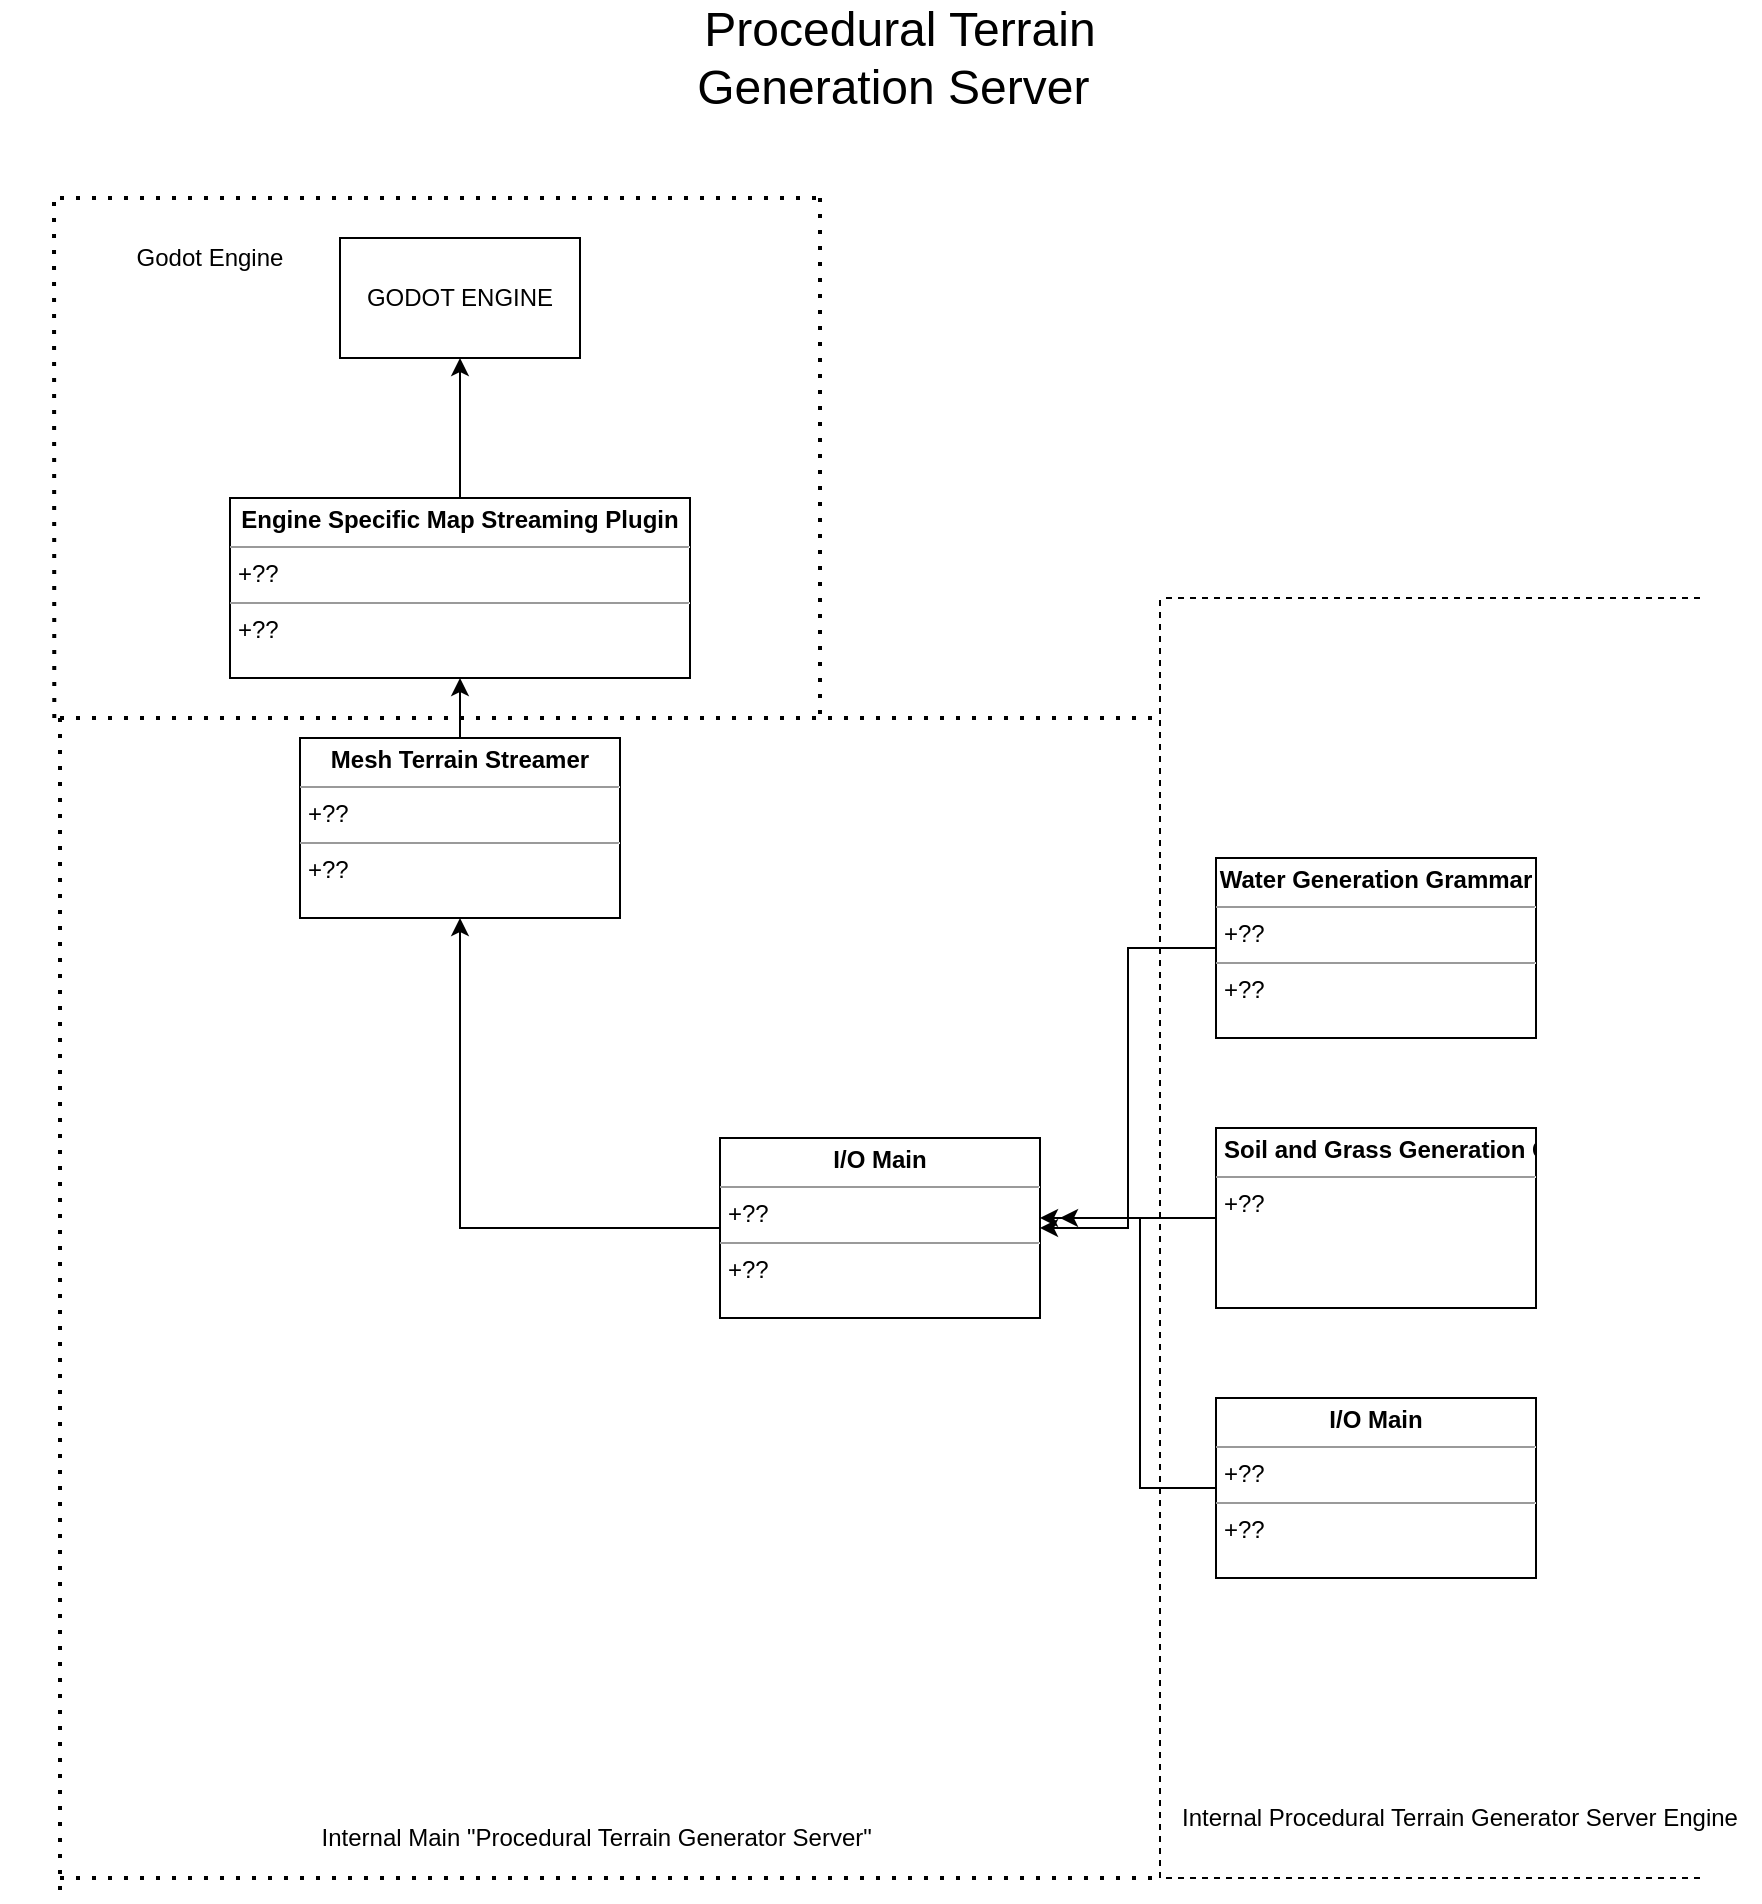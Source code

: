 <mxfile version="14.6.13" type="device"><diagram id="C5RBs43oDa-KdzZeNtuy" name="Page-1"><mxGraphModel dx="1609" dy="489" grid="1" gridSize="10" guides="1" tooltips="1" connect="1" arrows="1" fold="1" page="1" pageScale="1" pageWidth="827" pageHeight="1169" math="0" shadow="0"><root><mxCell id="WIyWlLk6GJQsqaUBKTNV-0"/><mxCell id="WIyWlLk6GJQsqaUBKTNV-1" parent="WIyWlLk6GJQsqaUBKTNV-0"/><mxCell id="AstS_UNEjoIKx85I2bD4-12" style="edgeStyle=orthogonalEdgeStyle;rounded=0;orthogonalLoop=1;jettySize=auto;html=1;" parent="WIyWlLk6GJQsqaUBKTNV-1" source="AstS_UNEjoIKx85I2bD4-8" target="AstS_UNEjoIKx85I2bD4-11" edge="1"><mxGeometry relative="1" as="geometry"/></mxCell><mxCell id="AstS_UNEjoIKx85I2bD4-8" value="&lt;p style=&quot;margin: 0px ; margin-top: 4px ; text-align: center&quot;&gt;&lt;b&gt;Mesh Terrain Streamer&lt;/b&gt;&lt;/p&gt;&lt;hr size=&quot;1&quot;&gt;&lt;p style=&quot;margin: 0px ; margin-left: 4px&quot;&gt;+??&lt;/p&gt;&lt;hr size=&quot;1&quot;&gt;&lt;p style=&quot;margin: 0px ; margin-left: 4px&quot;&gt;+??&lt;/p&gt;" style="verticalAlign=top;align=left;overflow=fill;fontSize=12;fontFamily=Helvetica;html=1;" parent="WIyWlLk6GJQsqaUBKTNV-1" vertex="1"><mxGeometry x="120" y="390" width="160" height="90" as="geometry"/></mxCell><mxCell id="AstS_UNEjoIKx85I2bD4-9" value="&lt;font style=&quot;font-size: 24px&quot;&gt;Procedural Terrain Generation Server&amp;nbsp;&lt;/font&gt;" style="text;html=1;strokeColor=none;fillColor=none;align=center;verticalAlign=middle;whiteSpace=wrap;rounded=0;" parent="WIyWlLk6GJQsqaUBKTNV-1" vertex="1"><mxGeometry x="262" y="40" width="316" height="20" as="geometry"/></mxCell><mxCell id="Ck2iwy1a3TV7cUWM1j-J-0" style="edgeStyle=orthogonalEdgeStyle;rounded=0;orthogonalLoop=1;jettySize=auto;html=1;entryX=0.5;entryY=1;entryDx=0;entryDy=0;" parent="WIyWlLk6GJQsqaUBKTNV-1" source="AstS_UNEjoIKx85I2bD4-10" target="AstS_UNEjoIKx85I2bD4-8" edge="1"><mxGeometry relative="1" as="geometry"/></mxCell><mxCell id="AstS_UNEjoIKx85I2bD4-10" value="&lt;p style=&quot;margin: 0px ; margin-top: 4px ; text-align: center&quot;&gt;&lt;b&gt;I/O Main&lt;/b&gt;&lt;/p&gt;&lt;hr size=&quot;1&quot;&gt;&lt;p style=&quot;margin: 0px ; margin-left: 4px&quot;&gt;+??&lt;/p&gt;&lt;hr size=&quot;1&quot;&gt;&lt;p style=&quot;margin: 0px ; margin-left: 4px&quot;&gt;+??&lt;/p&gt;" style="verticalAlign=top;align=left;overflow=fill;fontSize=12;fontFamily=Helvetica;html=1;" parent="WIyWlLk6GJQsqaUBKTNV-1" vertex="1"><mxGeometry x="330" y="590" width="160" height="90" as="geometry"/></mxCell><mxCell id="Ck2iwy1a3TV7cUWM1j-J-2" style="edgeStyle=orthogonalEdgeStyle;rounded=0;orthogonalLoop=1;jettySize=auto;html=1;" parent="WIyWlLk6GJQsqaUBKTNV-1" source="AstS_UNEjoIKx85I2bD4-11" target="Ck2iwy1a3TV7cUWM1j-J-1" edge="1"><mxGeometry relative="1" as="geometry"/></mxCell><mxCell id="AstS_UNEjoIKx85I2bD4-11" value="&lt;p style=&quot;margin: 0px ; margin-top: 4px ; text-align: center&quot;&gt;&lt;b&gt;Engine Specific Map Streaming Plugin&lt;/b&gt;&lt;/p&gt;&lt;hr size=&quot;1&quot;&gt;&lt;p style=&quot;margin: 0px ; margin-left: 4px&quot;&gt;+??&lt;/p&gt;&lt;hr size=&quot;1&quot;&gt;&lt;p style=&quot;margin: 0px ; margin-left: 4px&quot;&gt;+??&lt;/p&gt;" style="verticalAlign=top;align=left;overflow=fill;fontSize=12;fontFamily=Helvetica;html=1;" parent="WIyWlLk6GJQsqaUBKTNV-1" vertex="1"><mxGeometry x="85" y="270" width="230" height="90" as="geometry"/></mxCell><mxCell id="AstS_UNEjoIKx85I2bD4-16" style="edgeStyle=orthogonalEdgeStyle;rounded=0;orthogonalLoop=1;jettySize=auto;html=1;entryX=1;entryY=0.5;entryDx=0;entryDy=0;" parent="WIyWlLk6GJQsqaUBKTNV-1" source="AstS_UNEjoIKx85I2bD4-13" target="AstS_UNEjoIKx85I2bD4-10" edge="1"><mxGeometry relative="1" as="geometry"/></mxCell><mxCell id="AstS_UNEjoIKx85I2bD4-13" value="&lt;p style=&quot;margin: 0px ; margin-top: 4px ; text-align: center&quot;&gt;&lt;b&gt;Water Generation Grammar&lt;/b&gt;&lt;/p&gt;&lt;hr size=&quot;1&quot;&gt;&lt;p style=&quot;margin: 0px ; margin-left: 4px&quot;&gt;+??&lt;/p&gt;&lt;hr size=&quot;1&quot;&gt;&lt;p style=&quot;margin: 0px ; margin-left: 4px&quot;&gt;+??&lt;/p&gt;" style="verticalAlign=top;align=left;overflow=fill;fontSize=12;fontFamily=Helvetica;html=1;" parent="WIyWlLk6GJQsqaUBKTNV-1" vertex="1"><mxGeometry x="578" y="450" width="160" height="90" as="geometry"/></mxCell><mxCell id="AstS_UNEjoIKx85I2bD4-17" style="edgeStyle=orthogonalEdgeStyle;rounded=0;orthogonalLoop=1;jettySize=auto;html=1;" parent="WIyWlLk6GJQsqaUBKTNV-1" source="AstS_UNEjoIKx85I2bD4-14" edge="1"><mxGeometry relative="1" as="geometry"><mxPoint x="500" y="630" as="targetPoint"/></mxGeometry></mxCell><mxCell id="AstS_UNEjoIKx85I2bD4-14" value="&lt;p style=&quot;margin: 0px ; margin-top: 4px ; text-align: center&quot;&gt;&lt;/p&gt;&lt;p style=&quot;margin: 0px ; margin-left: 4px&quot;&gt;&lt;b&gt;Soil and Grass Generation Grammar&lt;/b&gt;+??&lt;/p&gt;&lt;hr size=&quot;1&quot;&gt;&lt;p style=&quot;margin: 0px ; margin-left: 4px&quot;&gt;+??&lt;/p&gt;" style="verticalAlign=top;align=left;overflow=fill;fontSize=12;fontFamily=Helvetica;html=1;" parent="WIyWlLk6GJQsqaUBKTNV-1" vertex="1"><mxGeometry x="578" y="585" width="160" height="90" as="geometry"/></mxCell><mxCell id="AstS_UNEjoIKx85I2bD4-18" style="edgeStyle=orthogonalEdgeStyle;rounded=0;orthogonalLoop=1;jettySize=auto;html=1;" parent="WIyWlLk6GJQsqaUBKTNV-1" source="AstS_UNEjoIKx85I2bD4-15" edge="1"><mxGeometry relative="1" as="geometry"><mxPoint x="490" y="630" as="targetPoint"/><Array as="points"><mxPoint x="540" y="765"/><mxPoint x="540" y="630"/></Array></mxGeometry></mxCell><mxCell id="AstS_UNEjoIKx85I2bD4-15" value="&lt;p style=&quot;margin: 0px ; margin-top: 4px ; text-align: center&quot;&gt;&lt;b&gt;I/O Main&lt;/b&gt;&lt;/p&gt;&lt;hr size=&quot;1&quot;&gt;&lt;p style=&quot;margin: 0px ; margin-left: 4px&quot;&gt;+??&lt;/p&gt;&lt;hr size=&quot;1&quot;&gt;&lt;p style=&quot;margin: 0px ; margin-left: 4px&quot;&gt;+??&lt;/p&gt;" style="verticalAlign=top;align=left;overflow=fill;fontSize=12;fontFamily=Helvetica;html=1;" parent="WIyWlLk6GJQsqaUBKTNV-1" vertex="1"><mxGeometry x="578" y="720" width="160" height="90" as="geometry"/></mxCell><mxCell id="AstS_UNEjoIKx85I2bD4-19" value="" style="endArrow=none;dashed=1;html=1;" parent="WIyWlLk6GJQsqaUBKTNV-1" edge="1"><mxGeometry width="50" height="50" relative="1" as="geometry"><mxPoint x="550" y="960" as="sourcePoint"/><mxPoint x="550" y="320" as="targetPoint"/></mxGeometry></mxCell><mxCell id="AstS_UNEjoIKx85I2bD4-20" value="" style="endArrow=none;dashed=1;html=1;" parent="WIyWlLk6GJQsqaUBKTNV-1" edge="1"><mxGeometry width="50" height="50" relative="1" as="geometry"><mxPoint x="820" y="320" as="sourcePoint"/><mxPoint x="550" y="320" as="targetPoint"/><Array as="points"><mxPoint x="690" y="320"/></Array></mxGeometry></mxCell><mxCell id="AstS_UNEjoIKx85I2bD4-21" value="" style="endArrow=none;dashed=1;html=1;" parent="WIyWlLk6GJQsqaUBKTNV-1" edge="1"><mxGeometry width="50" height="50" relative="1" as="geometry"><mxPoint x="820" y="960" as="sourcePoint"/><mxPoint x="550" y="960" as="targetPoint"/><Array as="points"><mxPoint x="690" y="960"/></Array></mxGeometry></mxCell><mxCell id="Ck2iwy1a3TV7cUWM1j-J-1" value="GODOT ENGINE" style="rounded=0;whiteSpace=wrap;html=1;" parent="WIyWlLk6GJQsqaUBKTNV-1" vertex="1"><mxGeometry x="140" y="140" width="120" height="60" as="geometry"/></mxCell><mxCell id="Ck2iwy1a3TV7cUWM1j-J-3" value="" style="endArrow=none;dashed=1;html=1;dashPattern=1 3;strokeWidth=2;" parent="WIyWlLk6GJQsqaUBKTNV-1" edge="1"><mxGeometry width="50" height="50" relative="1" as="geometry"><mxPoint y="380" as="sourcePoint"/><mxPoint x="550" y="380" as="targetPoint"/></mxGeometry></mxCell><mxCell id="Ck2iwy1a3TV7cUWM1j-J-4" value="" style="endArrow=none;dashed=1;html=1;dashPattern=1 3;strokeWidth=2;" parent="WIyWlLk6GJQsqaUBKTNV-1" edge="1"><mxGeometry width="50" height="50" relative="1" as="geometry"><mxPoint y="380" as="sourcePoint"/><mxPoint y="970" as="targetPoint"/></mxGeometry></mxCell><mxCell id="Ck2iwy1a3TV7cUWM1j-J-5" value="" style="endArrow=none;dashed=1;html=1;dashPattern=1 3;strokeWidth=2;" parent="WIyWlLk6GJQsqaUBKTNV-1" edge="1"><mxGeometry width="50" height="50" relative="1" as="geometry"><mxPoint y="960" as="sourcePoint"/><mxPoint x="550" y="960" as="targetPoint"/></mxGeometry></mxCell><mxCell id="Ck2iwy1a3TV7cUWM1j-J-7" value="Internal Main &quot;Procedural Terrain Generator Server&quot;&amp;nbsp;" style="text;html=1;strokeColor=none;fillColor=none;align=center;verticalAlign=middle;whiteSpace=wrap;rounded=0;" parent="WIyWlLk6GJQsqaUBKTNV-1" vertex="1"><mxGeometry x="120" y="930" width="300" height="20" as="geometry"/></mxCell><mxCell id="Ck2iwy1a3TV7cUWM1j-J-8" value="Internal Procedural Terrain Generator Server Engine" style="text;html=1;strokeColor=none;fillColor=none;align=center;verticalAlign=middle;whiteSpace=wrap;rounded=0;" parent="WIyWlLk6GJQsqaUBKTNV-1" vertex="1"><mxGeometry x="550" y="920" width="300" height="20" as="geometry"/></mxCell><mxCell id="Ck2iwy1a3TV7cUWM1j-J-9" value="Godot Engine" style="text;html=1;strokeColor=none;fillColor=none;align=center;verticalAlign=middle;whiteSpace=wrap;rounded=0;" parent="WIyWlLk6GJQsqaUBKTNV-1" vertex="1"><mxGeometry x="-30" y="140" width="210" height="20" as="geometry"/></mxCell><mxCell id="Ck2iwy1a3TV7cUWM1j-J-10" value="" style="endArrow=none;dashed=1;html=1;dashPattern=1 3;strokeWidth=2;" parent="WIyWlLk6GJQsqaUBKTNV-1" edge="1"><mxGeometry width="50" height="50" relative="1" as="geometry"><mxPoint x="-2.857" y="380" as="sourcePoint"/><mxPoint x="-3" y="120" as="targetPoint"/></mxGeometry></mxCell><mxCell id="Ck2iwy1a3TV7cUWM1j-J-11" value="" style="endArrow=none;dashed=1;html=1;dashPattern=1 3;strokeWidth=2;" parent="WIyWlLk6GJQsqaUBKTNV-1" edge="1"><mxGeometry width="50" height="50" relative="1" as="geometry"><mxPoint y="120" as="sourcePoint"/><mxPoint x="380" y="120" as="targetPoint"/></mxGeometry></mxCell><mxCell id="Ck2iwy1a3TV7cUWM1j-J-12" value="" style="endArrow=none;dashed=1;html=1;dashPattern=1 3;strokeWidth=2;" parent="WIyWlLk6GJQsqaUBKTNV-1" edge="1"><mxGeometry width="50" height="50" relative="1" as="geometry"><mxPoint x="380" y="120" as="sourcePoint"/><mxPoint x="380" y="380" as="targetPoint"/></mxGeometry></mxCell></root></mxGraphModel></diagram></mxfile>